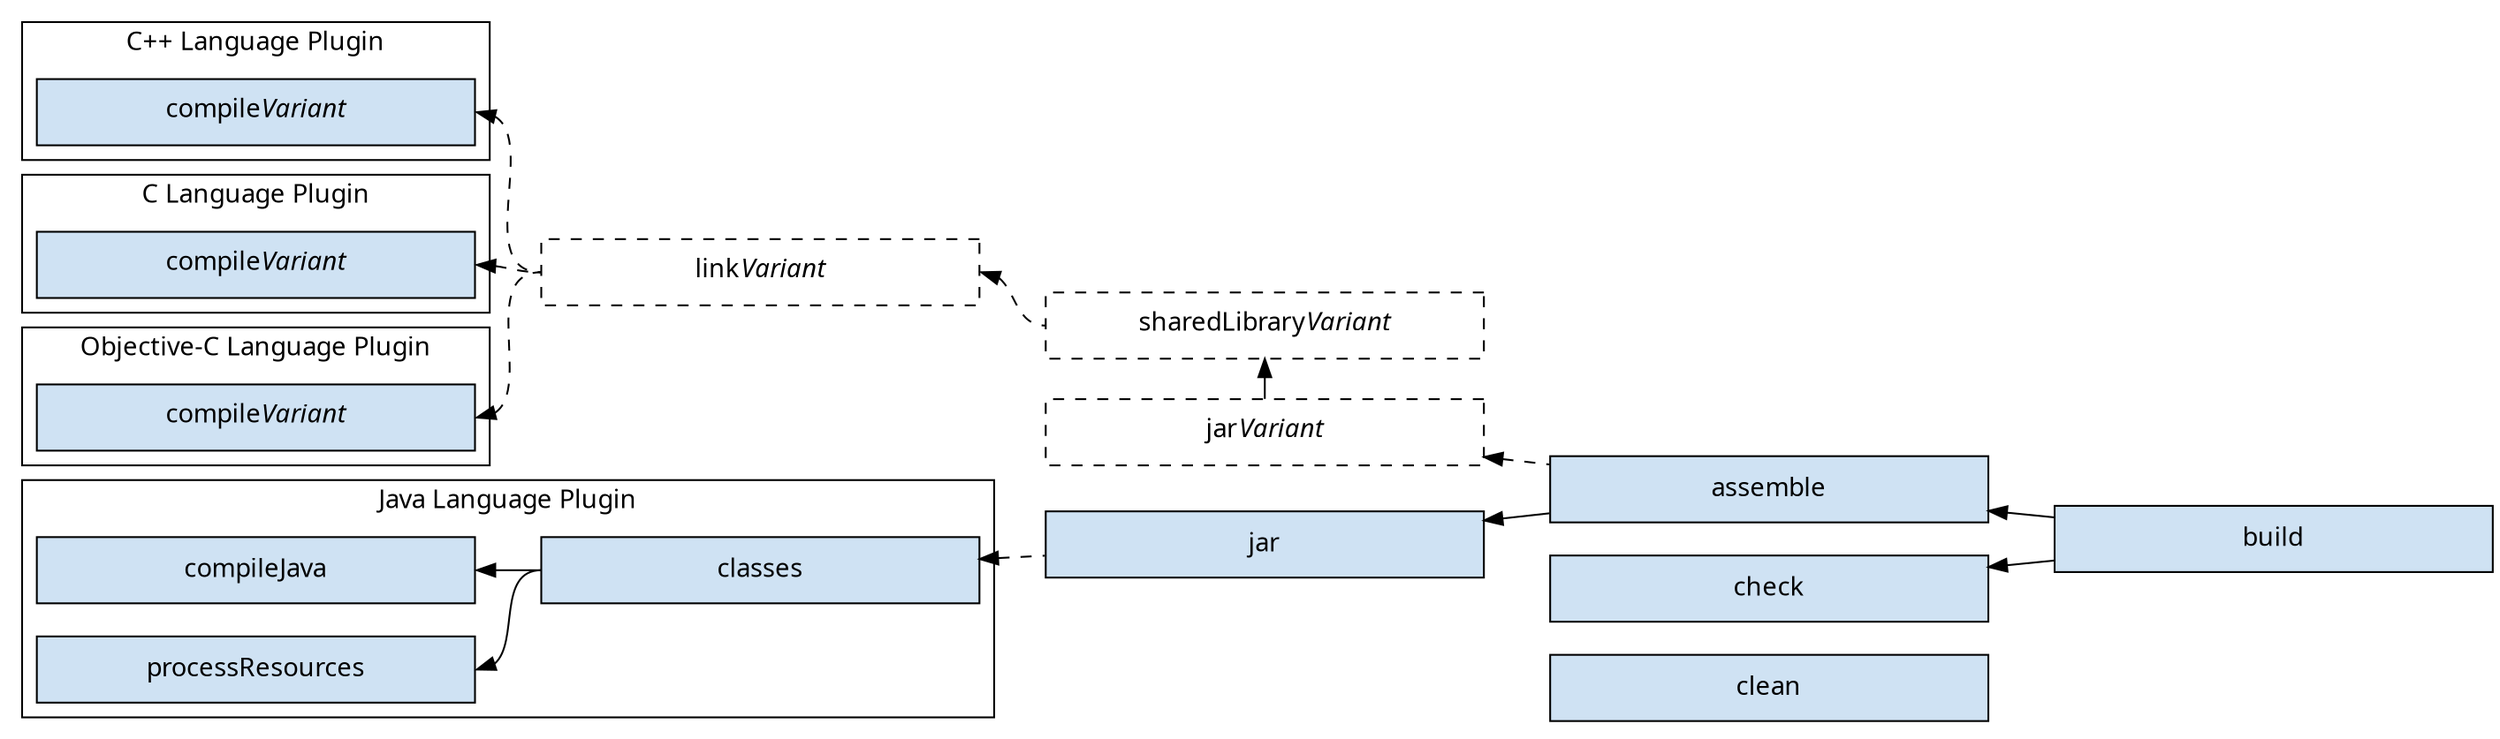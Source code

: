 digraph jniLibraryTaskGraph {
  graph [ dpi = 100, fontname="Sans"];
  node [fontname = "Sans"];
  edge [fontname = "Sans"];
  node [shape=rectangle, fixedsize=true, width=3.3, height=0.5];
  node [style=filled, fillcolor="#cfe2f3"]
  rankdir=LR

  subgraph cluster_cppLanguage {
	label = "C++ Language Plugin"
	color = black

	compileCpp [label=<compile<i>Variant</i>>]
  }

  subgraph cluster_cLanguage {
	label = "C Language Plugin"
	color = black

	compileC [label=<compile<i>Variant</i>>]
  }

  subgraph cluster_objectiveCLanguage {
	label = "Objective-C Language Plugin"
	color = black

	compileObjC [label=<compile<i>Variant</i>>]
  }

  subgraph cluster_javaLanguage {
	label = "Java Language Plugin"

	{compileJava, processResources} -> classes [dir=back headport=w tailport=e]
	{rank=same compileJava processResources}
  }

  // Styling
  link [style=dashed, label=<link<i>Variant</i>>]
  sharedLibrary [style=dashed, label=<sharedLibrary<i>Variant</i>>]
  jarNative [style=dashed, label=<jar<i>Variant</i>>]
  jarJvm [label="jar"]

  // link to assemble
  {compileCpp compileC compileObjC} -> link -> sharedLibrary [dir=back style=dashed headport=w tailport=e]
  sharedLibrary -> jarNative [dir=back]
  {rank=same sharedLibrary jarNative}
  jarNative -> assemble [dir=back style=dashed]

  // classes to assemble
  classes -> jarJvm [dir=back style=dashed]
  jarJvm -> assemble [dir=back]

  // assemble & check to build
  assemble -> build [dir=back]
  check -> build [dir=back]

  // align check & clean
  check -> clean [style=invis]
  {rank=same check clean}
}
